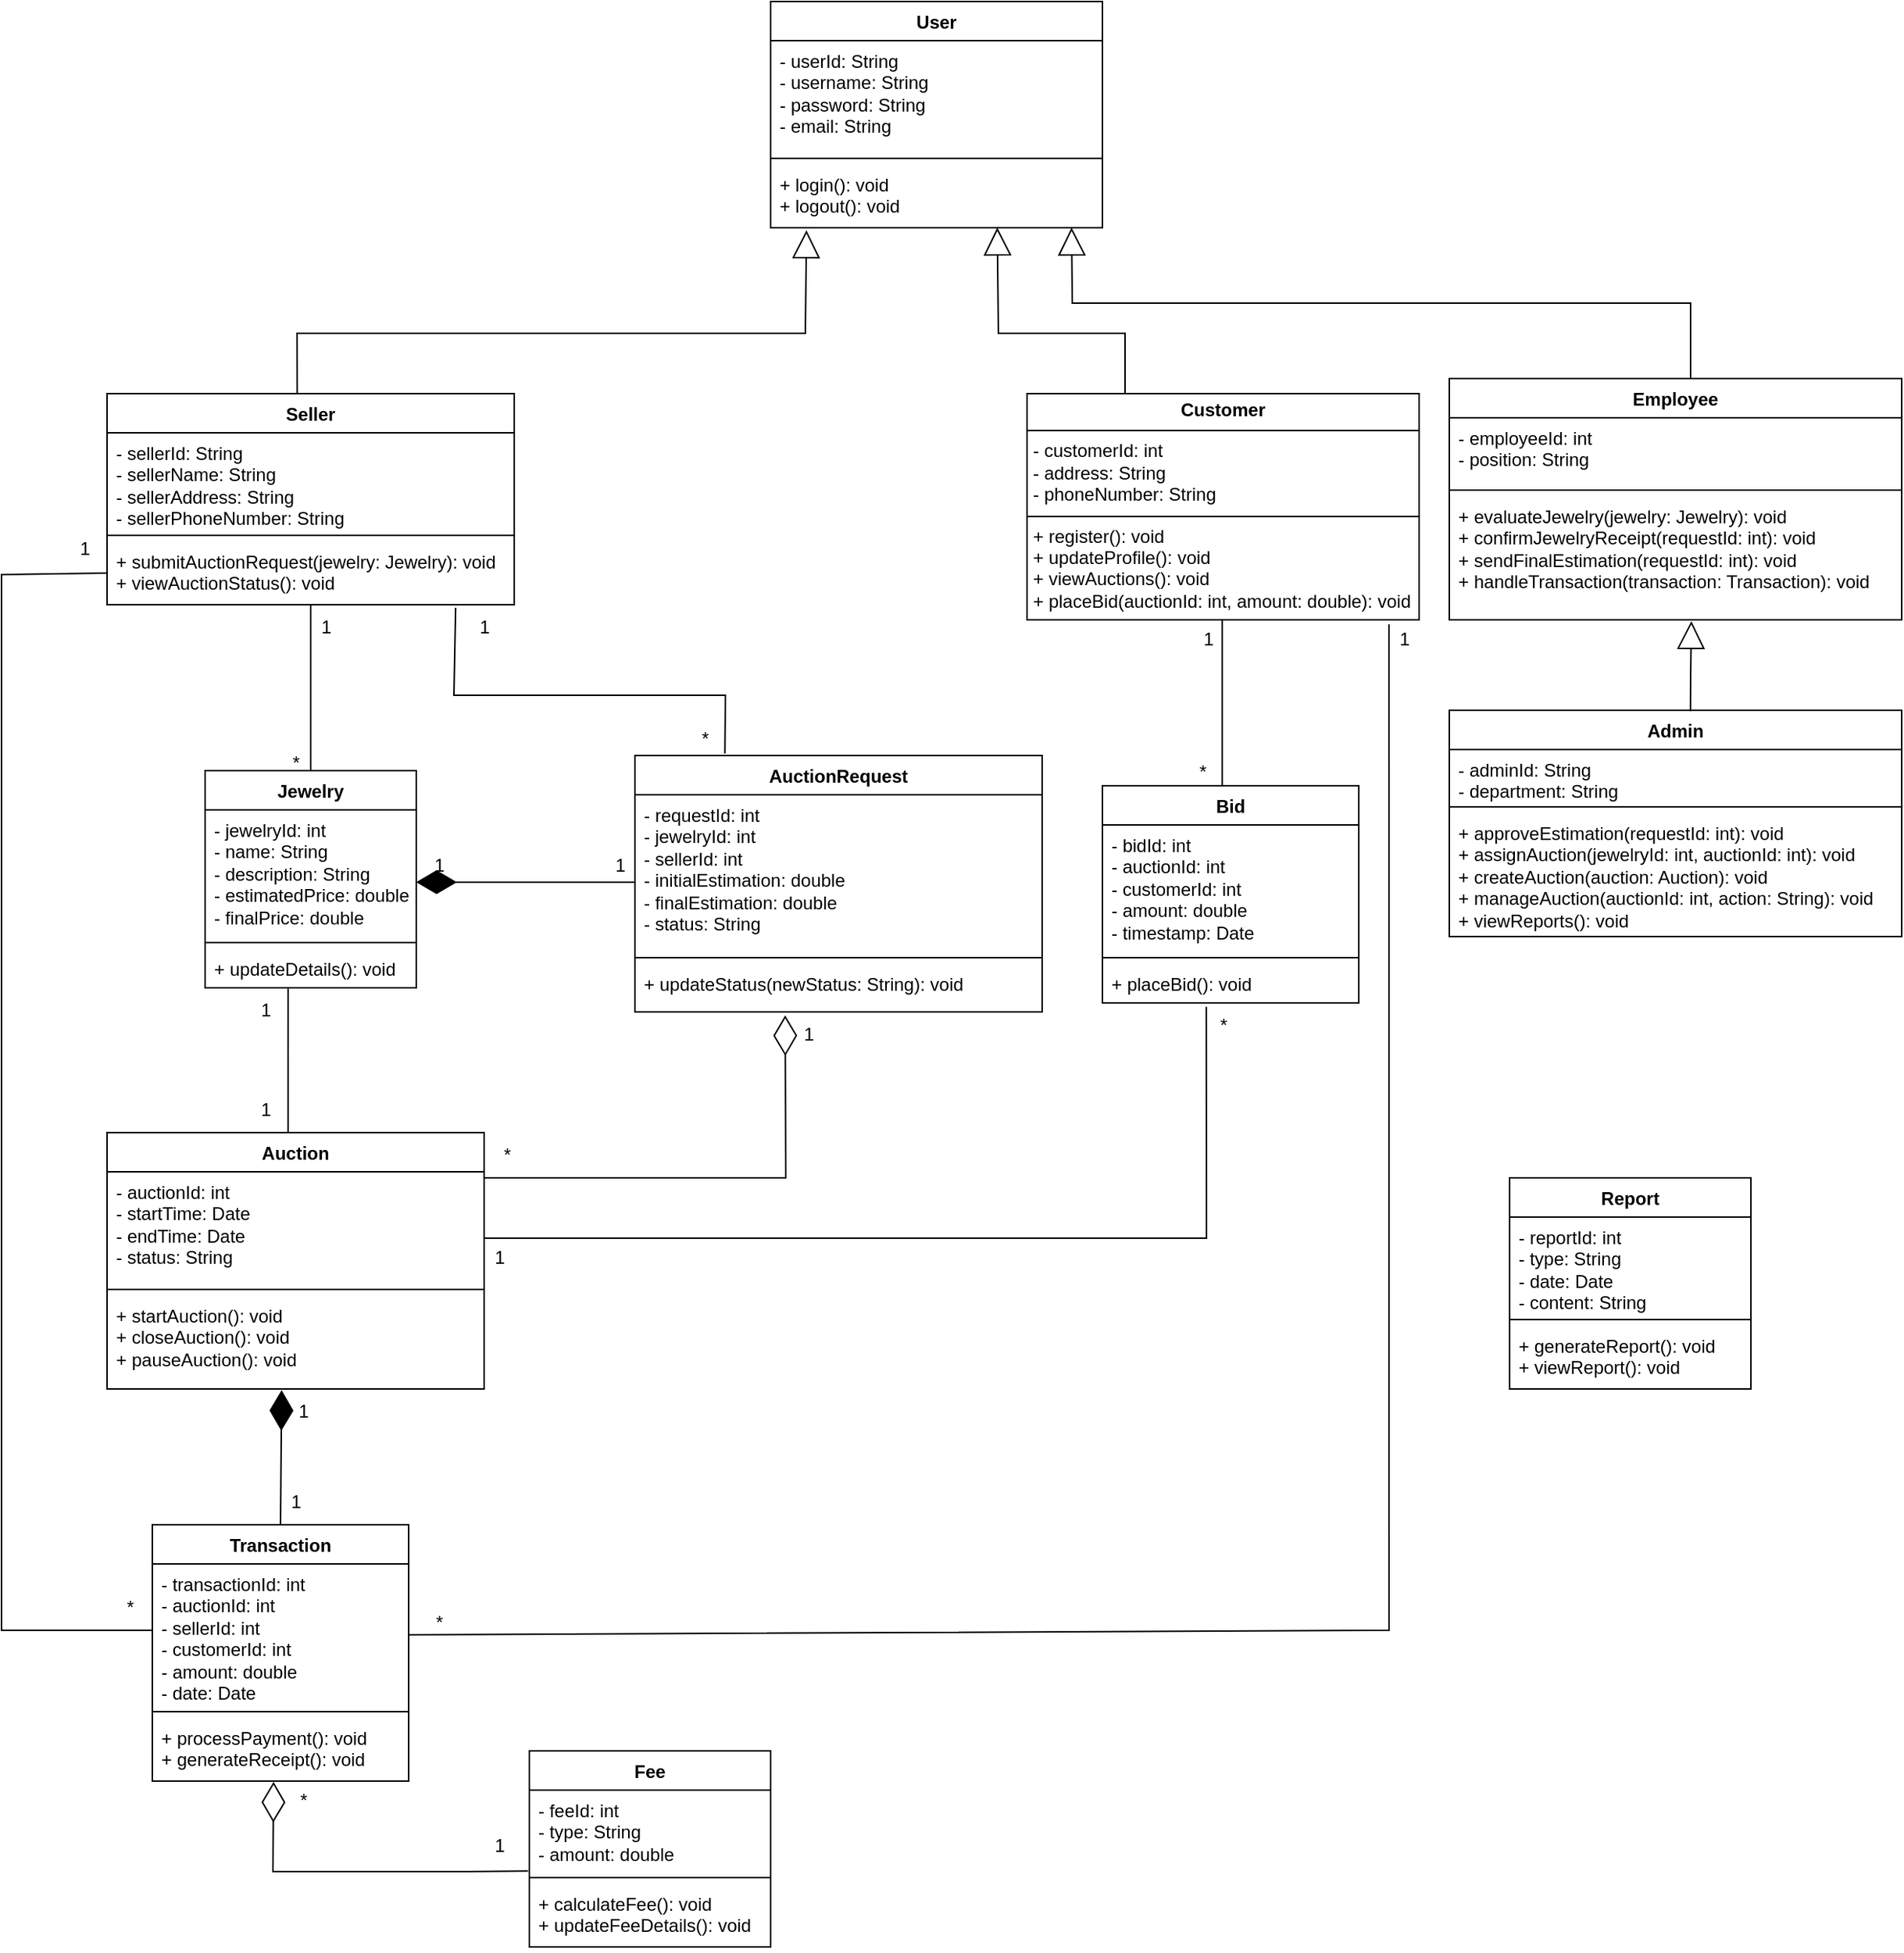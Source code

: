 <mxfile version="24.7.4">
  <diagram name="Trang-1" id="RHoZVSpDEULNvFGNIQyn">
    <mxGraphModel grid="1" page="1" gridSize="10" guides="1" tooltips="1" connect="1" arrows="1" fold="1" pageScale="1" pageWidth="2339" pageHeight="3300" math="0" shadow="0">
      <root>
        <mxCell id="0" />
        <mxCell id="1" parent="0" />
        <mxCell id="C92_ROcSfTYuFBgOWo9x-1" value="User" style="swimlane;fontStyle=1;align=center;verticalAlign=top;childLayout=stackLayout;horizontal=1;startSize=26;horizontalStack=0;resizeParent=1;resizeParentMax=0;resizeLast=0;collapsible=1;marginBottom=0;whiteSpace=wrap;html=1;" vertex="1" parent="1">
          <mxGeometry x="670" y="20" width="220" height="150" as="geometry">
            <mxRectangle x="250" y="330" width="70" height="30" as="alternateBounds" />
          </mxGeometry>
        </mxCell>
        <mxCell id="C92_ROcSfTYuFBgOWo9x-2" value="- userId: String&lt;div&gt;- username: String&lt;br&gt;&lt;/div&gt;&lt;div&gt;- password: String&lt;/div&gt;&lt;div&gt;- email: String&lt;/div&gt;" style="text;strokeColor=none;fillColor=none;align=left;verticalAlign=top;spacingLeft=4;spacingRight=4;overflow=hidden;rotatable=0;points=[[0,0.5],[1,0.5]];portConstraint=eastwest;whiteSpace=wrap;html=1;" vertex="1" parent="C92_ROcSfTYuFBgOWo9x-1">
          <mxGeometry y="26" width="220" height="74" as="geometry" />
        </mxCell>
        <mxCell id="C92_ROcSfTYuFBgOWo9x-3" value="" style="line;strokeWidth=1;fillColor=none;align=left;verticalAlign=middle;spacingTop=-1;spacingLeft=3;spacingRight=3;rotatable=0;labelPosition=right;points=[];portConstraint=eastwest;strokeColor=inherit;" vertex="1" parent="C92_ROcSfTYuFBgOWo9x-1">
          <mxGeometry y="100" width="220" height="8" as="geometry" />
        </mxCell>
        <mxCell id="C92_ROcSfTYuFBgOWo9x-4" value="&lt;div&gt;&lt;span style=&quot;background-color: initial;&quot;&gt;+ login(): void&lt;/span&gt;&lt;/div&gt;&lt;div&gt;&lt;span style=&quot;background-color: initial;&quot;&gt;+ logout(): void&lt;/span&gt;&lt;/div&gt;" style="text;strokeColor=none;fillColor=none;align=left;verticalAlign=top;spacingLeft=4;spacingRight=4;overflow=hidden;rotatable=0;points=[[0,0.5],[1,0.5]];portConstraint=eastwest;whiteSpace=wrap;html=1;" vertex="1" parent="C92_ROcSfTYuFBgOWo9x-1">
          <mxGeometry y="108" width="220" height="42" as="geometry" />
        </mxCell>
        <mxCell id="C92_ROcSfTYuFBgOWo9x-5" value="Seller" style="swimlane;fontStyle=1;align=center;verticalAlign=top;childLayout=stackLayout;horizontal=1;startSize=26;horizontalStack=0;resizeParent=1;resizeParentMax=0;resizeLast=0;collapsible=1;marginBottom=0;whiteSpace=wrap;html=1;" vertex="1" parent="1">
          <mxGeometry x="230" y="280" width="270" height="140" as="geometry">
            <mxRectangle x="250" y="330" width="70" height="30" as="alternateBounds" />
          </mxGeometry>
        </mxCell>
        <mxCell id="C92_ROcSfTYuFBgOWo9x-6" value="- sellerId: String&lt;div&gt;- sellerName: String&lt;/div&gt;&lt;div&gt;- sellerAddress: String&lt;/div&gt;&lt;div&gt;- sellerPhoneNumber: String&lt;/div&gt;" style="text;strokeColor=none;fillColor=none;align=left;verticalAlign=top;spacingLeft=4;spacingRight=4;overflow=hidden;rotatable=0;points=[[0,0.5],[1,0.5]];portConstraint=eastwest;whiteSpace=wrap;html=1;" vertex="1" parent="C92_ROcSfTYuFBgOWo9x-5">
          <mxGeometry y="26" width="270" height="64" as="geometry" />
        </mxCell>
        <mxCell id="C92_ROcSfTYuFBgOWo9x-7" value="" style="line;strokeWidth=1;fillColor=none;align=left;verticalAlign=middle;spacingTop=-1;spacingLeft=3;spacingRight=3;rotatable=0;labelPosition=right;points=[];portConstraint=eastwest;strokeColor=inherit;" vertex="1" parent="C92_ROcSfTYuFBgOWo9x-5">
          <mxGeometry y="90" width="270" height="8" as="geometry" />
        </mxCell>
        <mxCell id="C92_ROcSfTYuFBgOWo9x-8" value="&lt;div&gt;&lt;span style=&quot;background-color: initial;&quot;&gt;+&amp;nbsp;&lt;/span&gt;submitAuctionRequest(jewelry: Jewelry): void&lt;/div&gt;&lt;div&gt;&lt;span style=&quot;background-color: initial;&quot;&gt;+&amp;nbsp;&lt;/span&gt;&lt;span style=&quot;background-color: initial;&quot;&gt;viewAuctionStatus(): void&lt;/span&gt;&lt;/div&gt;" style="text;strokeColor=none;fillColor=none;align=left;verticalAlign=top;spacingLeft=4;spacingRight=4;overflow=hidden;rotatable=0;points=[[0,0.5],[1,0.5]];portConstraint=eastwest;whiteSpace=wrap;html=1;" vertex="1" parent="C92_ROcSfTYuFBgOWo9x-5">
          <mxGeometry y="98" width="270" height="42" as="geometry" />
        </mxCell>
        <mxCell id="lpN_ar5oNNIw63qb3rWN-6" value="&lt;p style=&quot;margin:0px;margin-top:4px;text-align:center;&quot;&gt;&lt;b&gt;Customer&lt;/b&gt;&lt;/p&gt;&lt;hr size=&quot;1&quot; style=&quot;border-style:solid;&quot;&gt;&lt;p style=&quot;margin:0px;margin-left:4px;&quot;&gt;- customerId: int&lt;/p&gt;&lt;p style=&quot;margin:0px;margin-left:4px;&quot;&gt;- address: String&lt;br&gt;&lt;/p&gt;&lt;p style=&quot;margin:0px;margin-left:4px;&quot;&gt;- phoneNumber: String&lt;br&gt;&lt;/p&gt;&lt;hr size=&quot;1&quot; style=&quot;border-style:solid;&quot;&gt;&lt;p style=&quot;margin:0px;margin-left:4px;&quot;&gt;+ register(): void&lt;/p&gt;&lt;p style=&quot;margin:0px;margin-left:4px;&quot;&gt;+ updateProfile(): void&lt;br&gt;&lt;/p&gt;&lt;p style=&quot;margin:0px;margin-left:4px;&quot;&gt;+ viewAuctions(): void&lt;br&gt;&lt;/p&gt;&lt;p style=&quot;margin:0px;margin-left:4px;&quot;&gt;+ placeBid(auctionId: int, amount: double): void&lt;br&gt;&lt;/p&gt;" style="verticalAlign=top;align=left;overflow=fill;html=1;whiteSpace=wrap;" vertex="1" parent="1">
          <mxGeometry x="840" y="280" width="260" height="150" as="geometry" />
        </mxCell>
        <mxCell id="lpN_ar5oNNIw63qb3rWN-11" value="Admin" style="swimlane;fontStyle=1;align=center;verticalAlign=top;childLayout=stackLayout;horizontal=1;startSize=26;horizontalStack=0;resizeParent=1;resizeParentMax=0;resizeLast=0;collapsible=1;marginBottom=0;whiteSpace=wrap;html=1;" vertex="1" parent="1">
          <mxGeometry x="1120" y="490" width="300" height="150" as="geometry" />
        </mxCell>
        <mxCell id="lpN_ar5oNNIw63qb3rWN-12" value="- adminId: String&lt;div&gt;- department: String&lt;br&gt;&lt;/div&gt;" style="text;strokeColor=none;fillColor=none;align=left;verticalAlign=top;spacingLeft=4;spacingRight=4;overflow=hidden;rotatable=0;points=[[0,0.5],[1,0.5]];portConstraint=eastwest;whiteSpace=wrap;html=1;" vertex="1" parent="lpN_ar5oNNIw63qb3rWN-11">
          <mxGeometry y="26" width="300" height="34" as="geometry" />
        </mxCell>
        <mxCell id="lpN_ar5oNNIw63qb3rWN-13" value="" style="line;strokeWidth=1;fillColor=none;align=left;verticalAlign=middle;spacingTop=-1;spacingLeft=3;spacingRight=3;rotatable=0;labelPosition=right;points=[];portConstraint=eastwest;strokeColor=inherit;" vertex="1" parent="lpN_ar5oNNIw63qb3rWN-11">
          <mxGeometry y="60" width="300" height="8" as="geometry" />
        </mxCell>
        <mxCell id="lpN_ar5oNNIw63qb3rWN-14" value="+ approveEstimation(requestId: int): void&lt;div&gt;+ assignAuction(jewelryId: int, auctionId: int): void&lt;br&gt;&lt;/div&gt;&lt;div&gt;+ createAuction(auction: Auction): void&lt;br&gt;&lt;/div&gt;&lt;div&gt;+ manageAuction(auctionId: int, action: String): void&lt;br&gt;&lt;/div&gt;&lt;div&gt;+ viewReports(): void&lt;br&gt;&lt;/div&gt;" style="text;strokeColor=none;fillColor=none;align=left;verticalAlign=top;spacingLeft=4;spacingRight=4;overflow=hidden;rotatable=0;points=[[0,0.5],[1,0.5]];portConstraint=eastwest;whiteSpace=wrap;html=1;" vertex="1" parent="lpN_ar5oNNIw63qb3rWN-11">
          <mxGeometry y="68" width="300" height="82" as="geometry" />
        </mxCell>
        <mxCell id="lpN_ar5oNNIw63qb3rWN-15" value="" style="endArrow=block;endSize=16;endFill=0;html=1;rounded=0;exitX=0.467;exitY=0.001;exitDx=0;exitDy=0;exitPerimeter=0;entryX=0.108;entryY=1.04;entryDx=0;entryDy=0;entryPerimeter=0;" edge="1" parent="1" source="C92_ROcSfTYuFBgOWo9x-5" target="C92_ROcSfTYuFBgOWo9x-4">
          <mxGeometry width="160" relative="1" as="geometry">
            <mxPoint x="330" y="340" as="sourcePoint" />
            <mxPoint x="582" y="200" as="targetPoint" />
            <Array as="points">
              <mxPoint x="356" y="240" />
              <mxPoint x="460" y="240" />
              <mxPoint x="693" y="240" />
            </Array>
          </mxGeometry>
        </mxCell>
        <mxCell id="lpN_ar5oNNIw63qb3rWN-16" value="" style="endArrow=block;endSize=16;endFill=0;html=1;rounded=0;exitX=0.533;exitY=0.004;exitDx=0;exitDy=0;exitPerimeter=0;entryX=0.535;entryY=1.01;entryDx=0;entryDy=0;entryPerimeter=0;" edge="1" parent="1" source="lpN_ar5oNNIw63qb3rWN-11" target="8DoTlK2dznRhzNa83eF4-4">
          <mxGeometry width="160" relative="1" as="geometry">
            <mxPoint x="679" y="270" as="sourcePoint" />
            <mxPoint x="679" y="200" as="targetPoint" />
            <Array as="points">
              <mxPoint x="1280" y="470" />
            </Array>
          </mxGeometry>
        </mxCell>
        <mxCell id="8DoTlK2dznRhzNa83eF4-1" value="Employee" style="swimlane;fontStyle=1;align=center;verticalAlign=top;childLayout=stackLayout;horizontal=1;startSize=26;horizontalStack=0;resizeParent=1;resizeParentMax=0;resizeLast=0;collapsible=1;marginBottom=0;whiteSpace=wrap;html=1;" vertex="1" parent="1">
          <mxGeometry x="1120" y="270" width="300" height="160" as="geometry" />
        </mxCell>
        <mxCell id="8DoTlK2dznRhzNa83eF4-2" value="- employeeId: int&lt;div&gt;&lt;span style=&quot;background-color: initial;&quot;&gt;- position: String&lt;/span&gt;&lt;/div&gt;" style="text;strokeColor=none;fillColor=none;align=left;verticalAlign=top;spacingLeft=4;spacingRight=4;overflow=hidden;rotatable=0;points=[[0,0.5],[1,0.5]];portConstraint=eastwest;whiteSpace=wrap;html=1;" vertex="1" parent="8DoTlK2dznRhzNa83eF4-1">
          <mxGeometry y="26" width="300" height="44" as="geometry" />
        </mxCell>
        <mxCell id="8DoTlK2dznRhzNa83eF4-3" value="" style="line;strokeWidth=1;fillColor=none;align=left;verticalAlign=middle;spacingTop=-1;spacingLeft=3;spacingRight=3;rotatable=0;labelPosition=right;points=[];portConstraint=eastwest;strokeColor=inherit;" vertex="1" parent="8DoTlK2dznRhzNa83eF4-1">
          <mxGeometry y="70" width="300" height="8" as="geometry" />
        </mxCell>
        <mxCell id="8DoTlK2dznRhzNa83eF4-4" value="&lt;span style=&quot;background-color: initial;&quot;&gt;+ evaluateJewelry(jewelry: Jewelry): void&lt;/span&gt;&lt;br&gt;&lt;span style=&quot;background-color: initial;&quot;&gt;+ confirmJewelryReceipt(requestId: int): void&lt;/span&gt;&lt;br&gt;&lt;span style=&quot;background-color: initial;&quot;&gt;+ sendFinalEstimation(requestId: int): void&lt;/span&gt;&lt;br&gt;&lt;span style=&quot;background-color: initial;&quot;&gt;+ handleTransaction(transaction: Transaction): void&lt;/span&gt;" style="text;strokeColor=none;fillColor=none;align=left;verticalAlign=top;spacingLeft=4;spacingRight=4;overflow=hidden;rotatable=0;points=[[0,0.5],[1,0.5]];portConstraint=eastwest;whiteSpace=wrap;html=1;" vertex="1" parent="8DoTlK2dznRhzNa83eF4-1">
          <mxGeometry y="78" width="300" height="82" as="geometry" />
        </mxCell>
        <mxCell id="lpN_ar5oNNIw63qb3rWN-17" value="" style="endArrow=block;endSize=16;endFill=0;html=1;rounded=0;exitX=0.25;exitY=0;exitDx=0;exitDy=0;entryX=0.683;entryY=0.998;entryDx=0;entryDy=0;entryPerimeter=0;" edge="1" parent="1" source="lpN_ar5oNNIw63qb3rWN-6" target="C92_ROcSfTYuFBgOWo9x-4">
          <mxGeometry width="160" relative="1" as="geometry">
            <mxPoint x="691" y="292" as="sourcePoint" />
            <mxPoint x="720" y="190" as="targetPoint" />
            <Array as="points">
              <mxPoint x="905" y="240" />
              <mxPoint x="821" y="240" />
            </Array>
          </mxGeometry>
        </mxCell>
        <mxCell id="lpN_ar5oNNIw63qb3rWN-18" value="Jewelry&lt;div&gt;&lt;br&gt;&lt;/div&gt;" style="swimlane;fontStyle=1;align=center;verticalAlign=top;childLayout=stackLayout;horizontal=1;startSize=26;horizontalStack=0;resizeParent=1;resizeParentMax=0;resizeLast=0;collapsible=1;marginBottom=0;whiteSpace=wrap;html=1;" vertex="1" parent="1">
          <mxGeometry x="295" y="530" width="140" height="144" as="geometry" />
        </mxCell>
        <mxCell id="lpN_ar5oNNIw63qb3rWN-19" value="- jewelryId: int&lt;div&gt;- name: String&lt;br&gt;&lt;/div&gt;&lt;div&gt;- description: String&lt;br&gt;&lt;/div&gt;&lt;div&gt;&lt;span style=&quot;background-color: initial;&quot;&gt;- estimatedPrice: double&lt;/span&gt;&lt;br&gt;&lt;/div&gt;&lt;div&gt;- finalPrice: double&lt;br&gt;&lt;/div&gt;" style="text;strokeColor=none;fillColor=none;align=left;verticalAlign=top;spacingLeft=4;spacingRight=4;overflow=hidden;rotatable=0;points=[[0,0.5],[1,0.5]];portConstraint=eastwest;whiteSpace=wrap;html=1;" vertex="1" parent="lpN_ar5oNNIw63qb3rWN-18">
          <mxGeometry y="26" width="140" height="84" as="geometry" />
        </mxCell>
        <mxCell id="lpN_ar5oNNIw63qb3rWN-20" value="" style="line;strokeWidth=1;fillColor=none;align=left;verticalAlign=middle;spacingTop=-1;spacingLeft=3;spacingRight=3;rotatable=0;labelPosition=right;points=[];portConstraint=eastwest;strokeColor=inherit;" vertex="1" parent="lpN_ar5oNNIw63qb3rWN-18">
          <mxGeometry y="110" width="140" height="8" as="geometry" />
        </mxCell>
        <mxCell id="lpN_ar5oNNIw63qb3rWN-21" value="+ updateDetails(): void" style="text;strokeColor=none;fillColor=none;align=left;verticalAlign=top;spacingLeft=4;spacingRight=4;overflow=hidden;rotatable=0;points=[[0,0.5],[1,0.5]];portConstraint=eastwest;whiteSpace=wrap;html=1;" vertex="1" parent="lpN_ar5oNNIw63qb3rWN-18">
          <mxGeometry y="118" width="140" height="26" as="geometry" />
        </mxCell>
        <mxCell id="8DoTlK2dznRhzNa83eF4-5" value="" style="endArrow=block;endSize=16;endFill=0;html=1;rounded=0;exitX=0.463;exitY=-0.025;exitDx=0;exitDy=0;exitPerimeter=0;entryX=0.907;entryY=0.998;entryDx=0;entryDy=0;entryPerimeter=0;" edge="1" parent="1" target="C92_ROcSfTYuFBgOWo9x-4">
          <mxGeometry width="160" relative="1" as="geometry">
            <mxPoint x="1280" y="270" as="sourcePoint" />
            <mxPoint x="1140" y="190" as="targetPoint" />
            <Array as="points">
              <mxPoint x="1280" y="230" />
              <mxPoint x="1280" y="220" />
              <mxPoint x="870" y="220" />
            </Array>
          </mxGeometry>
        </mxCell>
        <mxCell id="8DoTlK2dznRhzNa83eF4-6" value="AuctionRequest" style="swimlane;fontStyle=1;align=center;verticalAlign=top;childLayout=stackLayout;horizontal=1;startSize=26;horizontalStack=0;resizeParent=1;resizeParentMax=0;resizeLast=0;collapsible=1;marginBottom=0;whiteSpace=wrap;html=1;" vertex="1" parent="1">
          <mxGeometry x="580" y="520" width="270" height="170" as="geometry" />
        </mxCell>
        <mxCell id="8DoTlK2dznRhzNa83eF4-7" value="&lt;span style=&quot;background-color: initial;&quot;&gt;- requestId: int&lt;/span&gt;&lt;br&gt;&lt;span style=&quot;background-color: initial;&quot;&gt;- jewelryId: int&lt;/span&gt;&lt;br&gt;&lt;span style=&quot;background-color: initial;&quot;&gt;- sellerId: int&lt;/span&gt;&lt;br&gt;&lt;span style=&quot;background-color: initial;&quot;&gt;- initialEstimation: double&lt;/span&gt;&lt;br&gt;&lt;span style=&quot;background-color: initial;&quot;&gt;- finalEstimation: double&lt;/span&gt;&lt;br&gt;&lt;span style=&quot;background-color: initial;&quot;&gt;- status: String&lt;/span&gt;" style="text;strokeColor=none;fillColor=none;align=left;verticalAlign=top;spacingLeft=4;spacingRight=4;overflow=hidden;rotatable=0;points=[[0,0.5],[1,0.5]];portConstraint=eastwest;whiteSpace=wrap;html=1;" vertex="1" parent="8DoTlK2dznRhzNa83eF4-6">
          <mxGeometry y="26" width="270" height="104" as="geometry" />
        </mxCell>
        <mxCell id="8DoTlK2dznRhzNa83eF4-8" value="" style="line;strokeWidth=1;fillColor=none;align=left;verticalAlign=middle;spacingTop=-1;spacingLeft=3;spacingRight=3;rotatable=0;labelPosition=right;points=[];portConstraint=eastwest;strokeColor=inherit;" vertex="1" parent="8DoTlK2dznRhzNa83eF4-6">
          <mxGeometry y="130" width="270" height="8" as="geometry" />
        </mxCell>
        <mxCell id="8DoTlK2dznRhzNa83eF4-9" value="+&amp;nbsp;updateStatus(newStatus: String): void" style="text;strokeColor=none;fillColor=none;align=left;verticalAlign=top;spacingLeft=4;spacingRight=4;overflow=hidden;rotatable=0;points=[[0,0.5],[1,0.5]];portConstraint=eastwest;whiteSpace=wrap;html=1;" vertex="1" parent="8DoTlK2dznRhzNa83eF4-6">
          <mxGeometry y="138" width="270" height="32" as="geometry" />
        </mxCell>
        <mxCell id="lpN_ar5oNNIw63qb3rWN-22" value="Bid" style="swimlane;fontStyle=1;align=center;verticalAlign=top;childLayout=stackLayout;horizontal=1;startSize=26;horizontalStack=0;resizeParent=1;resizeParentMax=0;resizeLast=0;collapsible=1;marginBottom=0;whiteSpace=wrap;html=1;" vertex="1" parent="1">
          <mxGeometry x="890" y="540" width="170" height="144" as="geometry" />
        </mxCell>
        <mxCell id="lpN_ar5oNNIw63qb3rWN-23" value="- bidId: int&lt;br&gt;- auctionId: int&lt;br&gt;- customerId: int&lt;br&gt;- amount: double&lt;br&gt;- timestamp: Date" style="text;strokeColor=none;fillColor=none;align=left;verticalAlign=top;spacingLeft=4;spacingRight=4;overflow=hidden;rotatable=0;points=[[0,0.5],[1,0.5]];portConstraint=eastwest;whiteSpace=wrap;html=1;" vertex="1" parent="lpN_ar5oNNIw63qb3rWN-22">
          <mxGeometry y="26" width="170" height="84" as="geometry" />
        </mxCell>
        <mxCell id="lpN_ar5oNNIw63qb3rWN-24" value="" style="line;strokeWidth=1;fillColor=none;align=left;verticalAlign=middle;spacingTop=-1;spacingLeft=3;spacingRight=3;rotatable=0;labelPosition=right;points=[];portConstraint=eastwest;strokeColor=inherit;" vertex="1" parent="lpN_ar5oNNIw63qb3rWN-22">
          <mxGeometry y="110" width="170" height="8" as="geometry" />
        </mxCell>
        <mxCell id="lpN_ar5oNNIw63qb3rWN-25" value="+ placeBid(): void" style="text;strokeColor=none;fillColor=none;align=left;verticalAlign=top;spacingLeft=4;spacingRight=4;overflow=hidden;rotatable=0;points=[[0,0.5],[1,0.5]];portConstraint=eastwest;whiteSpace=wrap;html=1;" vertex="1" parent="lpN_ar5oNNIw63qb3rWN-22">
          <mxGeometry y="118" width="170" height="26" as="geometry" />
        </mxCell>
        <mxCell id="8DoTlK2dznRhzNa83eF4-10" value="Auction" style="swimlane;fontStyle=1;align=center;verticalAlign=top;childLayout=stackLayout;horizontal=1;startSize=26;horizontalStack=0;resizeParent=1;resizeParentMax=0;resizeLast=0;collapsible=1;marginBottom=0;whiteSpace=wrap;html=1;" vertex="1" parent="1">
          <mxGeometry x="230" y="770" width="250" height="170" as="geometry" />
        </mxCell>
        <mxCell id="8DoTlK2dznRhzNa83eF4-11" value="&lt;span style=&quot;background-color: initial;&quot;&gt;- auctionId: int&lt;/span&gt;&lt;br&gt;&lt;span style=&quot;background-color: initial;&quot;&gt;- startTime: Date&lt;/span&gt;&lt;br&gt;&lt;span style=&quot;background-color: initial;&quot;&gt;- endTime: Date&lt;/span&gt;&lt;br&gt;&lt;span style=&quot;background-color: initial;&quot;&gt;- status: String&lt;/span&gt;" style="text;strokeColor=none;fillColor=none;align=left;verticalAlign=top;spacingLeft=4;spacingRight=4;overflow=hidden;rotatable=0;points=[[0,0.5],[1,0.5]];portConstraint=eastwest;whiteSpace=wrap;html=1;" vertex="1" parent="8DoTlK2dznRhzNa83eF4-10">
          <mxGeometry y="26" width="250" height="74" as="geometry" />
        </mxCell>
        <mxCell id="8DoTlK2dznRhzNa83eF4-12" value="" style="line;strokeWidth=1;fillColor=none;align=left;verticalAlign=middle;spacingTop=-1;spacingLeft=3;spacingRight=3;rotatable=0;labelPosition=right;points=[];portConstraint=eastwest;strokeColor=inherit;" vertex="1" parent="8DoTlK2dznRhzNa83eF4-10">
          <mxGeometry y="100" width="250" height="8" as="geometry" />
        </mxCell>
        <mxCell id="8DoTlK2dznRhzNa83eF4-13" value="&lt;span style=&quot;background-color: initial;&quot;&gt;+ startAuction(): void&lt;/span&gt;&lt;br&gt;&lt;span style=&quot;background-color: initial;&quot;&gt;+ closeAuction(): void&lt;/span&gt;&lt;br&gt;&lt;span style=&quot;background-color: initial;&quot;&gt;+ pauseAuction(): void&lt;/span&gt;" style="text;strokeColor=none;fillColor=none;align=left;verticalAlign=top;spacingLeft=4;spacingRight=4;overflow=hidden;rotatable=0;points=[[0,0.5],[1,0.5]];portConstraint=eastwest;whiteSpace=wrap;html=1;" vertex="1" parent="8DoTlK2dznRhzNa83eF4-10">
          <mxGeometry y="108" width="250" height="62" as="geometry" />
        </mxCell>
        <mxCell id="lpN_ar5oNNIw63qb3rWN-26" value="Transaction  " style="swimlane;fontStyle=1;align=center;verticalAlign=top;childLayout=stackLayout;horizontal=1;startSize=26;horizontalStack=0;resizeParent=1;resizeParentMax=0;resizeLast=0;collapsible=1;marginBottom=0;whiteSpace=wrap;html=1;" vertex="1" parent="1">
          <mxGeometry x="260" y="1030" width="170" height="170" as="geometry" />
        </mxCell>
        <mxCell id="lpN_ar5oNNIw63qb3rWN-27" value="- transactionId: int&amp;nbsp;&lt;br&gt;- auctionId: int&amp;nbsp;&lt;br&gt;- sellerId: int&amp;nbsp;&lt;br&gt;- customerId: int&amp;nbsp;&lt;br&gt;- amount: double&amp;nbsp;&lt;br&gt;- date: Date" style="text;strokeColor=none;fillColor=none;align=left;verticalAlign=top;spacingLeft=4;spacingRight=4;overflow=hidden;rotatable=0;points=[[0,0.5],[1,0.5]];portConstraint=eastwest;whiteSpace=wrap;html=1;" vertex="1" parent="lpN_ar5oNNIw63qb3rWN-26">
          <mxGeometry y="26" width="170" height="94" as="geometry" />
        </mxCell>
        <mxCell id="lpN_ar5oNNIw63qb3rWN-28" value="" style="line;strokeWidth=1;fillColor=none;align=left;verticalAlign=middle;spacingTop=-1;spacingLeft=3;spacingRight=3;rotatable=0;labelPosition=right;points=[];portConstraint=eastwest;strokeColor=inherit;" vertex="1" parent="lpN_ar5oNNIw63qb3rWN-26">
          <mxGeometry y="120" width="170" height="8" as="geometry" />
        </mxCell>
        <mxCell id="lpN_ar5oNNIw63qb3rWN-29" value="+ processPayment(): void&amp;nbsp;&lt;br&gt;+ generateReceipt(): void" style="text;strokeColor=none;fillColor=none;align=left;verticalAlign=top;spacingLeft=4;spacingRight=4;overflow=hidden;rotatable=0;points=[[0,0.5],[1,0.5]];portConstraint=eastwest;whiteSpace=wrap;html=1;" vertex="1" parent="lpN_ar5oNNIw63qb3rWN-26">
          <mxGeometry y="128" width="170" height="42" as="geometry" />
        </mxCell>
        <mxCell id="lpN_ar5oNNIw63qb3rWN-30" value="Fee" style="swimlane;fontStyle=1;align=center;verticalAlign=top;childLayout=stackLayout;horizontal=1;startSize=26;horizontalStack=0;resizeParent=1;resizeParentMax=0;resizeLast=0;collapsible=1;marginBottom=0;whiteSpace=wrap;html=1;" vertex="1" parent="1">
          <mxGeometry x="510" y="1180" width="160" height="130" as="geometry" />
        </mxCell>
        <mxCell id="lpN_ar5oNNIw63qb3rWN-31" value="- feeId: int&lt;br&gt;- type: String&lt;br&gt;- amount: double" style="text;strokeColor=none;fillColor=none;align=left;verticalAlign=top;spacingLeft=4;spacingRight=4;overflow=hidden;rotatable=0;points=[[0,0.5],[1,0.5]];portConstraint=eastwest;whiteSpace=wrap;html=1;" vertex="1" parent="lpN_ar5oNNIw63qb3rWN-30">
          <mxGeometry y="26" width="160" height="54" as="geometry" />
        </mxCell>
        <mxCell id="lpN_ar5oNNIw63qb3rWN-32" value="" style="line;strokeWidth=1;fillColor=none;align=left;verticalAlign=middle;spacingTop=-1;spacingLeft=3;spacingRight=3;rotatable=0;labelPosition=right;points=[];portConstraint=eastwest;strokeColor=inherit;" vertex="1" parent="lpN_ar5oNNIw63qb3rWN-30">
          <mxGeometry y="80" width="160" height="8" as="geometry" />
        </mxCell>
        <mxCell id="lpN_ar5oNNIw63qb3rWN-33" value="+ calculateFee(): void&lt;br&gt;+ updateFeeDetails(): void" style="text;strokeColor=none;fillColor=none;align=left;verticalAlign=top;spacingLeft=4;spacingRight=4;overflow=hidden;rotatable=0;points=[[0,0.5],[1,0.5]];portConstraint=eastwest;whiteSpace=wrap;html=1;" vertex="1" parent="lpN_ar5oNNIw63qb3rWN-30">
          <mxGeometry y="88" width="160" height="42" as="geometry" />
        </mxCell>
        <mxCell id="lpN_ar5oNNIw63qb3rWN-34" value="Report" style="swimlane;fontStyle=1;align=center;verticalAlign=top;childLayout=stackLayout;horizontal=1;startSize=26;horizontalStack=0;resizeParent=1;resizeParentMax=0;resizeLast=0;collapsible=1;marginBottom=0;whiteSpace=wrap;html=1;" vertex="1" parent="1">
          <mxGeometry x="1160" y="800" width="160" height="140" as="geometry" />
        </mxCell>
        <mxCell id="lpN_ar5oNNIw63qb3rWN-35" value="- reportId: int&lt;br&gt;- type: String&lt;br&gt;- date: Date&amp;nbsp;&lt;br&gt;- content: String" style="text;strokeColor=none;fillColor=none;align=left;verticalAlign=top;spacingLeft=4;spacingRight=4;overflow=hidden;rotatable=0;points=[[0,0.5],[1,0.5]];portConstraint=eastwest;whiteSpace=wrap;html=1;" vertex="1" parent="lpN_ar5oNNIw63qb3rWN-34">
          <mxGeometry y="26" width="160" height="64" as="geometry" />
        </mxCell>
        <mxCell id="lpN_ar5oNNIw63qb3rWN-36" value="" style="line;strokeWidth=1;fillColor=none;align=left;verticalAlign=middle;spacingTop=-1;spacingLeft=3;spacingRight=3;rotatable=0;labelPosition=right;points=[];portConstraint=eastwest;strokeColor=inherit;" vertex="1" parent="lpN_ar5oNNIw63qb3rWN-34">
          <mxGeometry y="90" width="160" height="8" as="geometry" />
        </mxCell>
        <mxCell id="lpN_ar5oNNIw63qb3rWN-37" value="+ generateReport(): void&lt;br&gt;+ viewReport(): void" style="text;strokeColor=none;fillColor=none;align=left;verticalAlign=top;spacingLeft=4;spacingRight=4;overflow=hidden;rotatable=0;points=[[0,0.5],[1,0.5]];portConstraint=eastwest;whiteSpace=wrap;html=1;" vertex="1" parent="lpN_ar5oNNIw63qb3rWN-34">
          <mxGeometry y="98" width="160" height="42" as="geometry" />
        </mxCell>
        <mxCell id="lpN_ar5oNNIw63qb3rWN-44" value="" style="endArrow=none;html=1;rounded=0;entryX=0.5;entryY=0;entryDx=0;entryDy=0;" edge="1" parent="1" source="C92_ROcSfTYuFBgOWo9x-8" target="lpN_ar5oNNIw63qb3rWN-18">
          <mxGeometry relative="1" as="geometry">
            <mxPoint x="310" y="460" as="sourcePoint" />
            <mxPoint x="460" y="440" as="targetPoint" />
            <Array as="points" />
          </mxGeometry>
        </mxCell>
        <mxCell id="lpN_ar5oNNIw63qb3rWN-45" value="" style="resizable=0;html=1;whiteSpace=wrap;align=left;verticalAlign=bottom;" connectable="0" vertex="1" parent="lpN_ar5oNNIw63qb3rWN-44">
          <mxGeometry x="-1" relative="1" as="geometry" />
        </mxCell>
        <mxCell id="lpN_ar5oNNIw63qb3rWN-46" value="" style="resizable=0;html=1;whiteSpace=wrap;align=right;verticalAlign=bottom;" connectable="0" vertex="1" parent="lpN_ar5oNNIw63qb3rWN-44">
          <mxGeometry x="1" relative="1" as="geometry" />
        </mxCell>
        <mxCell id="lpN_ar5oNNIw63qb3rWN-47" value="1" style="text;html=1;align=center;verticalAlign=middle;resizable=0;points=[];autosize=1;strokeColor=none;fillColor=none;" vertex="1" parent="1">
          <mxGeometry x="360" y="420" width="30" height="30" as="geometry" />
        </mxCell>
        <mxCell id="lpN_ar5oNNIw63qb3rWN-49" value="" style="endArrow=none;html=1;rounded=0;exitX=0.393;exitY=1.023;exitDx=0;exitDy=0;exitPerimeter=0;" edge="1" parent="1" source="lpN_ar5oNNIw63qb3rWN-21">
          <mxGeometry width="50" height="50" relative="1" as="geometry">
            <mxPoint x="360" y="570" as="sourcePoint" />
            <mxPoint x="350" y="770" as="targetPoint" />
            <Array as="points">
              <mxPoint x="350" y="720" />
              <mxPoint x="350" y="740" />
            </Array>
          </mxGeometry>
        </mxCell>
        <mxCell id="lpN_ar5oNNIw63qb3rWN-50" value="1" style="text;html=1;align=center;verticalAlign=middle;resizable=0;points=[];autosize=1;strokeColor=none;fillColor=none;" vertex="1" parent="1">
          <mxGeometry x="320" y="674" width="30" height="30" as="geometry" />
        </mxCell>
        <mxCell id="lpN_ar5oNNIw63qb3rWN-51" value="1" style="text;html=1;align=center;verticalAlign=middle;resizable=0;points=[];autosize=1;strokeColor=none;fillColor=none;" vertex="1" parent="1">
          <mxGeometry x="320" y="740" width="30" height="30" as="geometry" />
        </mxCell>
        <mxCell id="8DoTlK2dznRhzNa83eF4-17" value="" style="endArrow=none;html=1;rounded=0;entryX=0.5;entryY=0;entryDx=0;entryDy=0;" edge="1" parent="1">
          <mxGeometry relative="1" as="geometry">
            <mxPoint x="969.41" y="430" as="sourcePoint" />
            <mxPoint x="969.41" y="540" as="targetPoint" />
            <Array as="points" />
          </mxGeometry>
        </mxCell>
        <mxCell id="8DoTlK2dznRhzNa83eF4-18" value="" style="resizable=0;html=1;whiteSpace=wrap;align=left;verticalAlign=bottom;" connectable="0" vertex="1" parent="8DoTlK2dznRhzNa83eF4-17">
          <mxGeometry x="-1" relative="1" as="geometry" />
        </mxCell>
        <mxCell id="8DoTlK2dznRhzNa83eF4-19" value="*" style="resizable=0;html=1;whiteSpace=wrap;align=right;verticalAlign=bottom;" connectable="0" vertex="1" parent="8DoTlK2dznRhzNa83eF4-17">
          <mxGeometry x="1" relative="1" as="geometry">
            <mxPoint x="-9" y="-1" as="offset" />
          </mxGeometry>
        </mxCell>
        <mxCell id="8DoTlK2dznRhzNa83eF4-20" value="1" style="text;html=1;align=center;verticalAlign=middle;resizable=0;points=[];autosize=1;strokeColor=none;fillColor=none;" vertex="1" parent="1">
          <mxGeometry x="945" y="428" width="30" height="30" as="geometry" />
        </mxCell>
        <mxCell id="8DoTlK2dznRhzNa83eF4-21" value="" style="endArrow=none;html=1;rounded=0;entryX=0.221;entryY=-0.008;entryDx=0;entryDy=0;exitX=0.856;exitY=1.048;exitDx=0;exitDy=0;exitPerimeter=0;entryPerimeter=0;" edge="1" parent="1" source="C92_ROcSfTYuFBgOWo9x-8" target="8DoTlK2dznRhzNa83eF4-6">
          <mxGeometry relative="1" as="geometry">
            <mxPoint x="460" y="440" as="sourcePoint" />
            <mxPoint x="460" y="550" as="targetPoint" />
            <Array as="points">
              <mxPoint x="460" y="480" />
              <mxPoint x="640" y="480" />
            </Array>
          </mxGeometry>
        </mxCell>
        <mxCell id="8DoTlK2dznRhzNa83eF4-22" value="" style="resizable=0;html=1;whiteSpace=wrap;align=left;verticalAlign=bottom;" connectable="0" vertex="1" parent="8DoTlK2dznRhzNa83eF4-21">
          <mxGeometry x="-1" relative="1" as="geometry" />
        </mxCell>
        <mxCell id="8DoTlK2dznRhzNa83eF4-23" value="*" style="resizable=0;html=1;whiteSpace=wrap;align=right;verticalAlign=bottom;" connectable="0" vertex="1" parent="8DoTlK2dznRhzNa83eF4-21">
          <mxGeometry x="1" relative="1" as="geometry">
            <mxPoint x="-9" y="-1" as="offset" />
          </mxGeometry>
        </mxCell>
        <mxCell id="8DoTlK2dznRhzNa83eF4-24" value="1" style="text;html=1;align=center;verticalAlign=middle;resizable=0;points=[];autosize=1;strokeColor=none;fillColor=none;" vertex="1" parent="1">
          <mxGeometry x="465" y="420" width="30" height="30" as="geometry" />
        </mxCell>
        <mxCell id="8DoTlK2dznRhzNa83eF4-26" value="1" style="text;html=1;align=center;verticalAlign=middle;resizable=0;points=[];autosize=1;strokeColor=none;fillColor=none;" vertex="1" parent="1">
          <mxGeometry x="435" y="578" width="30" height="30" as="geometry" />
        </mxCell>
        <mxCell id="8DoTlK2dznRhzNa83eF4-27" value="1" style="text;html=1;align=center;verticalAlign=middle;resizable=0;points=[];autosize=1;strokeColor=none;fillColor=none;" vertex="1" parent="1">
          <mxGeometry x="555" y="578" width="30" height="30" as="geometry" />
        </mxCell>
        <mxCell id="8DoTlK2dznRhzNa83eF4-28" value="" style="endArrow=diamondThin;endFill=0;endSize=24;html=1;rounded=0;entryX=0.369;entryY=1.069;entryDx=0;entryDy=0;entryPerimeter=0;exitX=1;exitY=0.054;exitDx=0;exitDy=0;exitPerimeter=0;" edge="1" parent="1" source="8DoTlK2dznRhzNa83eF4-11" target="8DoTlK2dznRhzNa83eF4-9">
          <mxGeometry width="160" relative="1" as="geometry">
            <mxPoint x="570" y="760" as="sourcePoint" />
            <mxPoint x="730" y="760" as="targetPoint" />
            <Array as="points">
              <mxPoint x="680" y="800" />
            </Array>
          </mxGeometry>
        </mxCell>
        <mxCell id="8DoTlK2dznRhzNa83eF4-30" value="" style="endArrow=diamondThin;endFill=1;endSize=24;html=1;rounded=0;entryX=1;entryY=0.75;entryDx=0;entryDy=0;" edge="1" parent="1">
          <mxGeometry width="160" relative="1" as="geometry">
            <mxPoint x="580" y="604" as="sourcePoint" />
            <mxPoint x="435.0" y="603.99" as="targetPoint" />
          </mxGeometry>
        </mxCell>
        <mxCell id="lpN_ar5oNNIw63qb3rWN-55" value="1" style="text;html=1;align=center;verticalAlign=middle;resizable=0;points=[];autosize=1;strokeColor=none;fillColor=none;" vertex="1" parent="1">
          <mxGeometry x="680" y="690" width="30" height="30" as="geometry" />
        </mxCell>
        <mxCell id="lpN_ar5oNNIw63qb3rWN-56" value="*" style="text;html=1;align=center;verticalAlign=middle;resizable=0;points=[];autosize=1;strokeColor=none;fillColor=none;" vertex="1" parent="1">
          <mxGeometry x="480" y="770" width="30" height="30" as="geometry" />
        </mxCell>
        <mxCell id="vWZ3seE_2avKaMobkSNL-1" value="" style="endArrow=none;html=1;rounded=0;entryX=0.405;entryY=1.1;entryDx=0;entryDy=0;entryPerimeter=0;" edge="1" parent="1" target="lpN_ar5oNNIw63qb3rWN-25">
          <mxGeometry width="50" height="50" relative="1" as="geometry">
            <mxPoint x="480" y="840" as="sourcePoint" />
            <mxPoint x="960" y="840" as="targetPoint" />
            <Array as="points">
              <mxPoint x="959" y="840" />
            </Array>
          </mxGeometry>
        </mxCell>
        <mxCell id="vWZ3seE_2avKaMobkSNL-2" value="1" style="text;html=1;align=center;verticalAlign=middle;resizable=0;points=[];autosize=1;strokeColor=none;fillColor=none;" vertex="1" parent="1">
          <mxGeometry x="475" y="838" width="30" height="30" as="geometry" />
        </mxCell>
        <mxCell id="vWZ3seE_2avKaMobkSNL-3" value="*" style="text;html=1;align=center;verticalAlign=middle;resizable=0;points=[];autosize=1;strokeColor=none;fillColor=none;" vertex="1" parent="1">
          <mxGeometry x="955" y="684" width="30" height="30" as="geometry" />
        </mxCell>
        <mxCell id="8DoTlK2dznRhzNa83eF4-31" value="" style="endArrow=diamondThin;endFill=1;endSize=24;html=1;rounded=0;entryX=0.463;entryY=1.013;entryDx=0;entryDy=0;entryPerimeter=0;exitX=0.5;exitY=0;exitDx=0;exitDy=0;" edge="1" parent="1" source="lpN_ar5oNNIw63qb3rWN-26" target="8DoTlK2dznRhzNa83eF4-13">
          <mxGeometry width="160" relative="1" as="geometry">
            <mxPoint x="575" y="970.01" as="sourcePoint" />
            <mxPoint x="430.0" y="970" as="targetPoint" />
          </mxGeometry>
        </mxCell>
        <mxCell id="8DoTlK2dznRhzNa83eF4-32" value="1" style="text;html=1;align=center;verticalAlign=middle;resizable=0;points=[];autosize=1;strokeColor=none;fillColor=none;" vertex="1" parent="1">
          <mxGeometry x="345" y="940" width="30" height="30" as="geometry" />
        </mxCell>
        <mxCell id="8DoTlK2dznRhzNa83eF4-33" value="1" style="text;html=1;align=center;verticalAlign=middle;resizable=0;points=[];autosize=1;strokeColor=none;fillColor=none;" vertex="1" parent="1">
          <mxGeometry x="340" y="1000" width="30" height="30" as="geometry" />
        </mxCell>
        <mxCell id="vWZ3seE_2avKaMobkSNL-4" value="" style="endArrow=none;html=1;rounded=0;entryX=0;entryY=0.5;entryDx=0;entryDy=0;" edge="1" parent="1" target="C92_ROcSfTYuFBgOWo9x-8">
          <mxGeometry width="50" height="50" relative="1" as="geometry">
            <mxPoint x="260" y="1100" as="sourcePoint" />
            <mxPoint x="160" y="350" as="targetPoint" />
            <Array as="points">
              <mxPoint x="250" y="1100" />
              <mxPoint x="160" y="1100" />
              <mxPoint x="160" y="750" />
              <mxPoint x="160" y="400" />
            </Array>
          </mxGeometry>
        </mxCell>
        <mxCell id="8DoTlK2dznRhzNa83eF4-34" value="" style="endArrow=none;html=1;rounded=0;entryX=0.923;entryY=1.02;entryDx=0;entryDy=0;entryPerimeter=0;exitX=1;exitY=0.5;exitDx=0;exitDy=0;" edge="1" parent="1" source="lpN_ar5oNNIw63qb3rWN-27" target="lpN_ar5oNNIw63qb3rWN-6">
          <mxGeometry width="50" height="50" relative="1" as="geometry">
            <mxPoint x="520" y="1053" as="sourcePoint" />
            <mxPoint x="999" y="900" as="targetPoint" />
            <Array as="points">
              <mxPoint x="1080" y="1100" />
            </Array>
          </mxGeometry>
        </mxCell>
        <mxCell id="vWZ3seE_2avKaMobkSNL-5" value="*" style="text;html=1;align=center;verticalAlign=middle;resizable=0;points=[];autosize=1;strokeColor=none;fillColor=none;" vertex="1" parent="1">
          <mxGeometry x="230" y="1070" width="30" height="30" as="geometry" />
        </mxCell>
        <mxCell id="vWZ3seE_2avKaMobkSNL-6" value="1" style="text;html=1;align=center;verticalAlign=middle;resizable=0;points=[];autosize=1;strokeColor=none;fillColor=none;" vertex="1" parent="1">
          <mxGeometry x="200" y="368" width="30" height="30" as="geometry" />
        </mxCell>
        <mxCell id="8DoTlK2dznRhzNa83eF4-35" value="1" style="text;html=1;align=center;verticalAlign=middle;resizable=0;points=[];autosize=1;strokeColor=none;fillColor=none;" vertex="1" parent="1">
          <mxGeometry x="1075" y="428" width="30" height="30" as="geometry" />
        </mxCell>
        <mxCell id="vWZ3seE_2avKaMobkSNL-7" value="*" style="text;html=1;align=center;verticalAlign=middle;resizable=0;points=[];autosize=1;strokeColor=none;fillColor=none;" vertex="1" parent="1">
          <mxGeometry x="340" y="510" width="30" height="30" as="geometry" />
        </mxCell>
        <mxCell id="8DoTlK2dznRhzNa83eF4-36" value="*" style="text;html=1;align=center;verticalAlign=middle;resizable=0;points=[];autosize=1;strokeColor=none;fillColor=none;" vertex="1" parent="1">
          <mxGeometry x="435" y="1080" width="30" height="30" as="geometry" />
        </mxCell>
        <mxCell id="8DoTlK2dznRhzNa83eF4-37" value="" style="endArrow=diamondThin;endFill=0;endSize=24;html=1;rounded=0;entryX=0.473;entryY=1.013;entryDx=0;entryDy=0;entryPerimeter=0;exitX=-0.005;exitY=0.992;exitDx=0;exitDy=0;exitPerimeter=0;" edge="1" parent="1" source="lpN_ar5oNNIw63qb3rWN-31" target="lpN_ar5oNNIw63qb3rWN-29">
          <mxGeometry width="160" relative="1" as="geometry">
            <mxPoint x="260" y="1328" as="sourcePoint" />
            <mxPoint x="460" y="1220" as="targetPoint" />
            <Array as="points">
              <mxPoint x="470" y="1260" />
              <mxPoint x="340" y="1260" />
            </Array>
          </mxGeometry>
        </mxCell>
        <mxCell id="8DoTlK2dznRhzNa83eF4-38" value="1" style="text;html=1;align=center;verticalAlign=middle;resizable=0;points=[];autosize=1;strokeColor=none;fillColor=none;" vertex="1" parent="1">
          <mxGeometry x="475" y="1228" width="30" height="30" as="geometry" />
        </mxCell>
        <mxCell id="8DoTlK2dznRhzNa83eF4-39" value="*" style="text;html=1;align=center;verticalAlign=middle;resizable=0;points=[];autosize=1;strokeColor=none;fillColor=none;" vertex="1" parent="1">
          <mxGeometry x="345" y="1198" width="30" height="30" as="geometry" />
        </mxCell>
      </root>
    </mxGraphModel>
  </diagram>
</mxfile>
